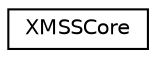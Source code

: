 digraph "Graphical Class Hierarchy"
{
 // LATEX_PDF_SIZE
  edge [fontname="Helvetica",fontsize="10",labelfontname="Helvetica",labelfontsize="10"];
  node [fontname="Helvetica",fontsize="10",shape=record];
  rankdir="LR";
  Node0 [label="XMSSCore",height=0.2,width=0.4,color="black", fillcolor="white", style="filled",URL="$class_x_m_s_s_core.html",tooltip="The XMSS support class"];
}
